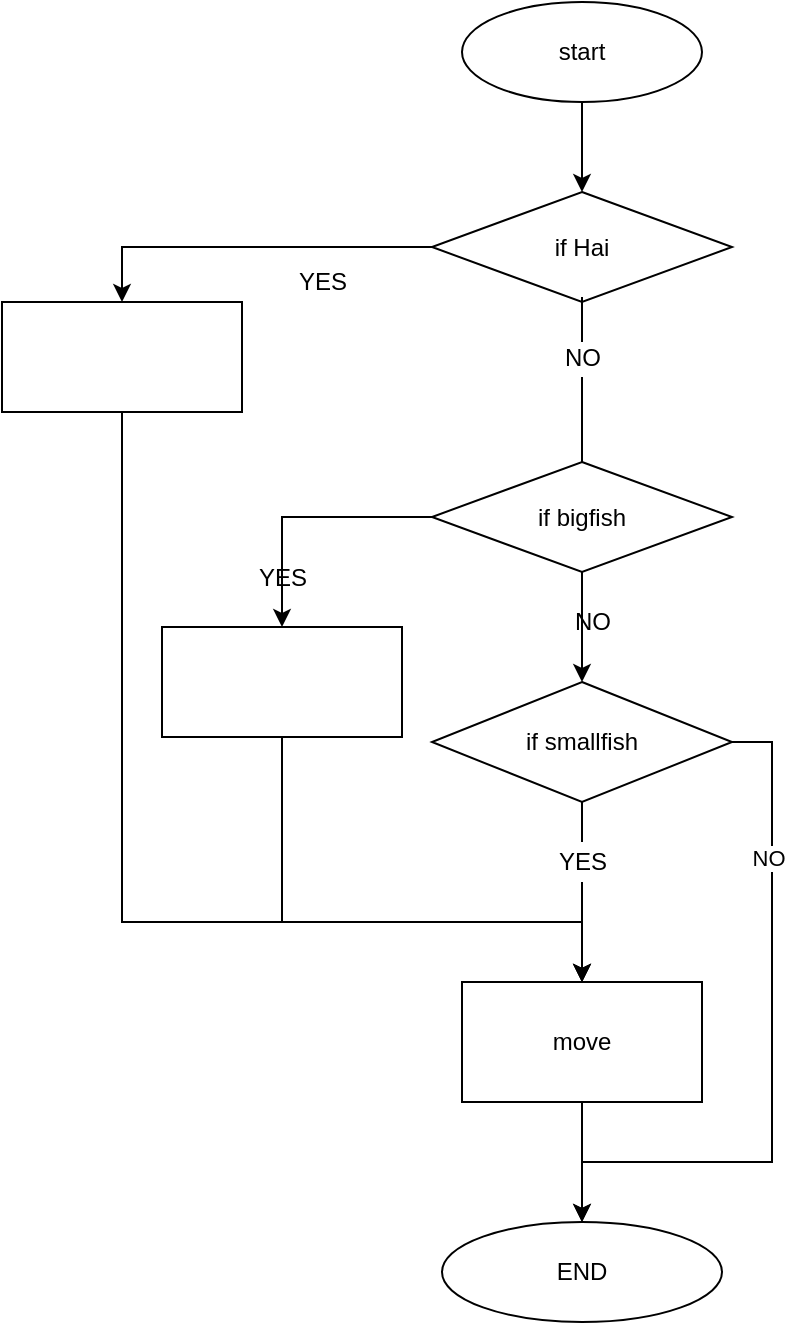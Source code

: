 <mxfile version="16.5.1" type="device"><diagram id="C5RBs43oDa-KdzZeNtuy" name="Page-1"><mxGraphModel dx="976" dy="689" grid="1" gridSize="10" guides="1" tooltips="1" connect="1" arrows="1" fold="1" page="1" pageScale="1" pageWidth="827" pageHeight="1169" math="0" shadow="0"><root><mxCell id="WIyWlLk6GJQsqaUBKTNV-0"/><mxCell id="WIyWlLk6GJQsqaUBKTNV-1" parent="WIyWlLk6GJQsqaUBKTNV-0"/><mxCell id="PRzCfDexN7u6nq1GkBFr-2" value="" style="edgeStyle=orthogonalEdgeStyle;rounded=0;orthogonalLoop=1;jettySize=auto;html=1;" edge="1" parent="WIyWlLk6GJQsqaUBKTNV-1" source="PRzCfDexN7u6nq1GkBFr-0" target="PRzCfDexN7u6nq1GkBFr-1"><mxGeometry relative="1" as="geometry"/></mxCell><mxCell id="PRzCfDexN7u6nq1GkBFr-0" value="start" style="ellipse;whiteSpace=wrap;html=1;" vertex="1" parent="WIyWlLk6GJQsqaUBKTNV-1"><mxGeometry x="340" y="70" width="120" height="50" as="geometry"/></mxCell><mxCell id="PRzCfDexN7u6nq1GkBFr-4" value="" style="edgeStyle=orthogonalEdgeStyle;rounded=0;orthogonalLoop=1;jettySize=auto;html=1;startArrow=none;" edge="1" parent="WIyWlLk6GJQsqaUBKTNV-1" source="PRzCfDexN7u6nq1GkBFr-11"><mxGeometry relative="1" as="geometry"><mxPoint x="400" y="325" as="targetPoint"/></mxGeometry></mxCell><mxCell id="PRzCfDexN7u6nq1GkBFr-9" style="edgeStyle=orthogonalEdgeStyle;rounded=0;orthogonalLoop=1;jettySize=auto;html=1;exitX=0;exitY=0.5;exitDx=0;exitDy=0;entryX=0.5;entryY=0;entryDx=0;entryDy=0;" edge="1" parent="WIyWlLk6GJQsqaUBKTNV-1" source="PRzCfDexN7u6nq1GkBFr-1" target="PRzCfDexN7u6nq1GkBFr-8"><mxGeometry relative="1" as="geometry"/></mxCell><mxCell id="PRzCfDexN7u6nq1GkBFr-1" value="if Hai" style="rhombus;whiteSpace=wrap;html=1;" vertex="1" parent="WIyWlLk6GJQsqaUBKTNV-1"><mxGeometry x="325" y="165" width="150" height="55" as="geometry"/></mxCell><mxCell id="PRzCfDexN7u6nq1GkBFr-16" value="" style="edgeStyle=orthogonalEdgeStyle;rounded=0;orthogonalLoop=1;jettySize=auto;html=1;" edge="1" parent="WIyWlLk6GJQsqaUBKTNV-1" source="PRzCfDexN7u6nq1GkBFr-6" target="PRzCfDexN7u6nq1GkBFr-7"><mxGeometry relative="1" as="geometry"/></mxCell><mxCell id="PRzCfDexN7u6nq1GkBFr-18" style="edgeStyle=orthogonalEdgeStyle;rounded=0;orthogonalLoop=1;jettySize=auto;html=1;entryX=0.5;entryY=0;entryDx=0;entryDy=0;exitX=0;exitY=0.5;exitDx=0;exitDy=0;" edge="1" parent="WIyWlLk6GJQsqaUBKTNV-1" source="PRzCfDexN7u6nq1GkBFr-6" target="PRzCfDexN7u6nq1GkBFr-19"><mxGeometry relative="1" as="geometry"><mxPoint x="200" y="390" as="targetPoint"/><Array as="points"><mxPoint x="250" y="328"/></Array></mxGeometry></mxCell><mxCell id="PRzCfDexN7u6nq1GkBFr-6" value="if bigfish" style="rhombus;whiteSpace=wrap;html=1;" vertex="1" parent="WIyWlLk6GJQsqaUBKTNV-1"><mxGeometry x="325" y="300" width="150" height="55" as="geometry"/></mxCell><mxCell id="PRzCfDexN7u6nq1GkBFr-21" value="" style="edgeStyle=orthogonalEdgeStyle;rounded=0;orthogonalLoop=1;jettySize=auto;html=1;entryX=0.5;entryY=0;entryDx=0;entryDy=0;startArrow=none;" edge="1" parent="WIyWlLk6GJQsqaUBKTNV-1" source="PRzCfDexN7u6nq1GkBFr-26" target="PRzCfDexN7u6nq1GkBFr-24"><mxGeometry relative="1" as="geometry"><mxPoint x="400" y="590" as="targetPoint"/></mxGeometry></mxCell><mxCell id="PRzCfDexN7u6nq1GkBFr-27" style="edgeStyle=orthogonalEdgeStyle;rounded=0;orthogonalLoop=1;jettySize=auto;html=1;exitX=1;exitY=0.5;exitDx=0;exitDy=0;entryX=0.5;entryY=0;entryDx=0;entryDy=0;" edge="1" parent="WIyWlLk6GJQsqaUBKTNV-1" source="PRzCfDexN7u6nq1GkBFr-7" target="PRzCfDexN7u6nq1GkBFr-29"><mxGeometry relative="1" as="geometry"><mxPoint x="400" y="790" as="targetPoint"/><Array as="points"><mxPoint x="495" y="440"/><mxPoint x="495" y="650"/><mxPoint x="400" y="650"/></Array></mxGeometry></mxCell><mxCell id="PRzCfDexN7u6nq1GkBFr-28" value="NO" style="edgeLabel;html=1;align=center;verticalAlign=middle;resizable=0;points=[];" vertex="1" connectable="0" parent="PRzCfDexN7u6nq1GkBFr-27"><mxGeometry x="-0.563" y="-2" relative="1" as="geometry"><mxPoint as="offset"/></mxGeometry></mxCell><mxCell id="PRzCfDexN7u6nq1GkBFr-7" value="if smallfish" style="rhombus;whiteSpace=wrap;html=1;" vertex="1" parent="WIyWlLk6GJQsqaUBKTNV-1"><mxGeometry x="325" y="410" width="150" height="60" as="geometry"/></mxCell><mxCell id="PRzCfDexN7u6nq1GkBFr-23" style="edgeStyle=orthogonalEdgeStyle;rounded=0;orthogonalLoop=1;jettySize=auto;html=1;exitX=0.5;exitY=1;exitDx=0;exitDy=0;entryX=0.5;entryY=0;entryDx=0;entryDy=0;" edge="1" parent="WIyWlLk6GJQsqaUBKTNV-1" source="PRzCfDexN7u6nq1GkBFr-8" target="PRzCfDexN7u6nq1GkBFr-24"><mxGeometry relative="1" as="geometry"><mxPoint x="170" y="510" as="targetPoint"/><Array as="points"><mxPoint x="170" y="530"/><mxPoint x="400" y="530"/></Array></mxGeometry></mxCell><mxCell id="PRzCfDexN7u6nq1GkBFr-8" value="" style="rounded=0;whiteSpace=wrap;html=1;" vertex="1" parent="WIyWlLk6GJQsqaUBKTNV-1"><mxGeometry x="110" y="220" width="120" height="55" as="geometry"/></mxCell><mxCell id="PRzCfDexN7u6nq1GkBFr-10" value="YES" style="text;html=1;align=center;verticalAlign=middle;resizable=0;points=[];autosize=1;strokeColor=none;fillColor=none;" vertex="1" parent="WIyWlLk6GJQsqaUBKTNV-1"><mxGeometry x="250" y="200" width="40" height="20" as="geometry"/></mxCell><mxCell id="PRzCfDexN7u6nq1GkBFr-17" value="NO" style="text;html=1;align=center;verticalAlign=middle;resizable=0;points=[];autosize=1;strokeColor=none;fillColor=none;" vertex="1" parent="WIyWlLk6GJQsqaUBKTNV-1"><mxGeometry x="390" y="370" width="30" height="20" as="geometry"/></mxCell><mxCell id="PRzCfDexN7u6nq1GkBFr-25" style="edgeStyle=orthogonalEdgeStyle;rounded=0;orthogonalLoop=1;jettySize=auto;html=1;entryX=0.5;entryY=0;entryDx=0;entryDy=0;" edge="1" parent="WIyWlLk6GJQsqaUBKTNV-1" source="PRzCfDexN7u6nq1GkBFr-19" target="PRzCfDexN7u6nq1GkBFr-24"><mxGeometry relative="1" as="geometry"><Array as="points"><mxPoint x="250" y="530"/><mxPoint x="400" y="530"/></Array></mxGeometry></mxCell><mxCell id="PRzCfDexN7u6nq1GkBFr-19" value="" style="rounded=0;whiteSpace=wrap;html=1;" vertex="1" parent="WIyWlLk6GJQsqaUBKTNV-1"><mxGeometry x="190" y="382.5" width="120" height="55" as="geometry"/></mxCell><mxCell id="PRzCfDexN7u6nq1GkBFr-22" value="YES" style="text;html=1;align=center;verticalAlign=middle;resizable=0;points=[];autosize=1;strokeColor=none;fillColor=none;" vertex="1" parent="WIyWlLk6GJQsqaUBKTNV-1"><mxGeometry x="230" y="347.5" width="40" height="20" as="geometry"/></mxCell><mxCell id="PRzCfDexN7u6nq1GkBFr-30" style="edgeStyle=orthogonalEdgeStyle;rounded=0;orthogonalLoop=1;jettySize=auto;html=1;" edge="1" parent="WIyWlLk6GJQsqaUBKTNV-1" source="PRzCfDexN7u6nq1GkBFr-24" target="PRzCfDexN7u6nq1GkBFr-29"><mxGeometry relative="1" as="geometry"/></mxCell><mxCell id="PRzCfDexN7u6nq1GkBFr-24" value="move" style="rounded=0;whiteSpace=wrap;html=1;" vertex="1" parent="WIyWlLk6GJQsqaUBKTNV-1"><mxGeometry x="340" y="560" width="120" height="60" as="geometry"/></mxCell><mxCell id="PRzCfDexN7u6nq1GkBFr-29" value="END" style="ellipse;whiteSpace=wrap;html=1;" vertex="1" parent="WIyWlLk6GJQsqaUBKTNV-1"><mxGeometry x="330" y="680" width="140" height="50" as="geometry"/></mxCell><mxCell id="PRzCfDexN7u6nq1GkBFr-11" value="NO" style="text;html=1;align=center;verticalAlign=middle;resizable=0;points=[];autosize=1;strokeColor=none;fillColor=none;" vertex="1" parent="WIyWlLk6GJQsqaUBKTNV-1"><mxGeometry x="385" y="237.5" width="30" height="20" as="geometry"/></mxCell><mxCell id="PRzCfDexN7u6nq1GkBFr-31" value="" style="edgeStyle=orthogonalEdgeStyle;rounded=0;orthogonalLoop=1;jettySize=auto;html=1;endArrow=none;" edge="1" parent="WIyWlLk6GJQsqaUBKTNV-1" source="PRzCfDexN7u6nq1GkBFr-1" target="PRzCfDexN7u6nq1GkBFr-11"><mxGeometry relative="1" as="geometry"><mxPoint x="400" y="220" as="sourcePoint"/><mxPoint x="400" y="325" as="targetPoint"/></mxGeometry></mxCell><mxCell id="PRzCfDexN7u6nq1GkBFr-26" value="YES" style="text;html=1;align=center;verticalAlign=middle;resizable=0;points=[];autosize=1;strokeColor=none;fillColor=none;" vertex="1" parent="WIyWlLk6GJQsqaUBKTNV-1"><mxGeometry x="380" y="490" width="40" height="20" as="geometry"/></mxCell><mxCell id="PRzCfDexN7u6nq1GkBFr-32" value="" style="edgeStyle=orthogonalEdgeStyle;rounded=0;orthogonalLoop=1;jettySize=auto;html=1;entryX=0.5;entryY=0;entryDx=0;entryDy=0;endArrow=none;" edge="1" parent="WIyWlLk6GJQsqaUBKTNV-1" source="PRzCfDexN7u6nq1GkBFr-7" target="PRzCfDexN7u6nq1GkBFr-26"><mxGeometry relative="1" as="geometry"><mxPoint x="400" y="470" as="sourcePoint"/><mxPoint x="400" y="600" as="targetPoint"/></mxGeometry></mxCell></root></mxGraphModel></diagram></mxfile>